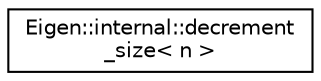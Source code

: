digraph "Graphical Class Hierarchy"
{
  edge [fontname="Helvetica",fontsize="10",labelfontname="Helvetica",labelfontsize="10"];
  node [fontname="Helvetica",fontsize="10",shape=record];
  rankdir="LR";
  Node1 [label="Eigen::internal::decrement\l_size\< n \>",height=0.2,width=0.4,color="black", fillcolor="white", style="filled",URL="$struct_eigen_1_1internal_1_1decrement__size.html"];
}
